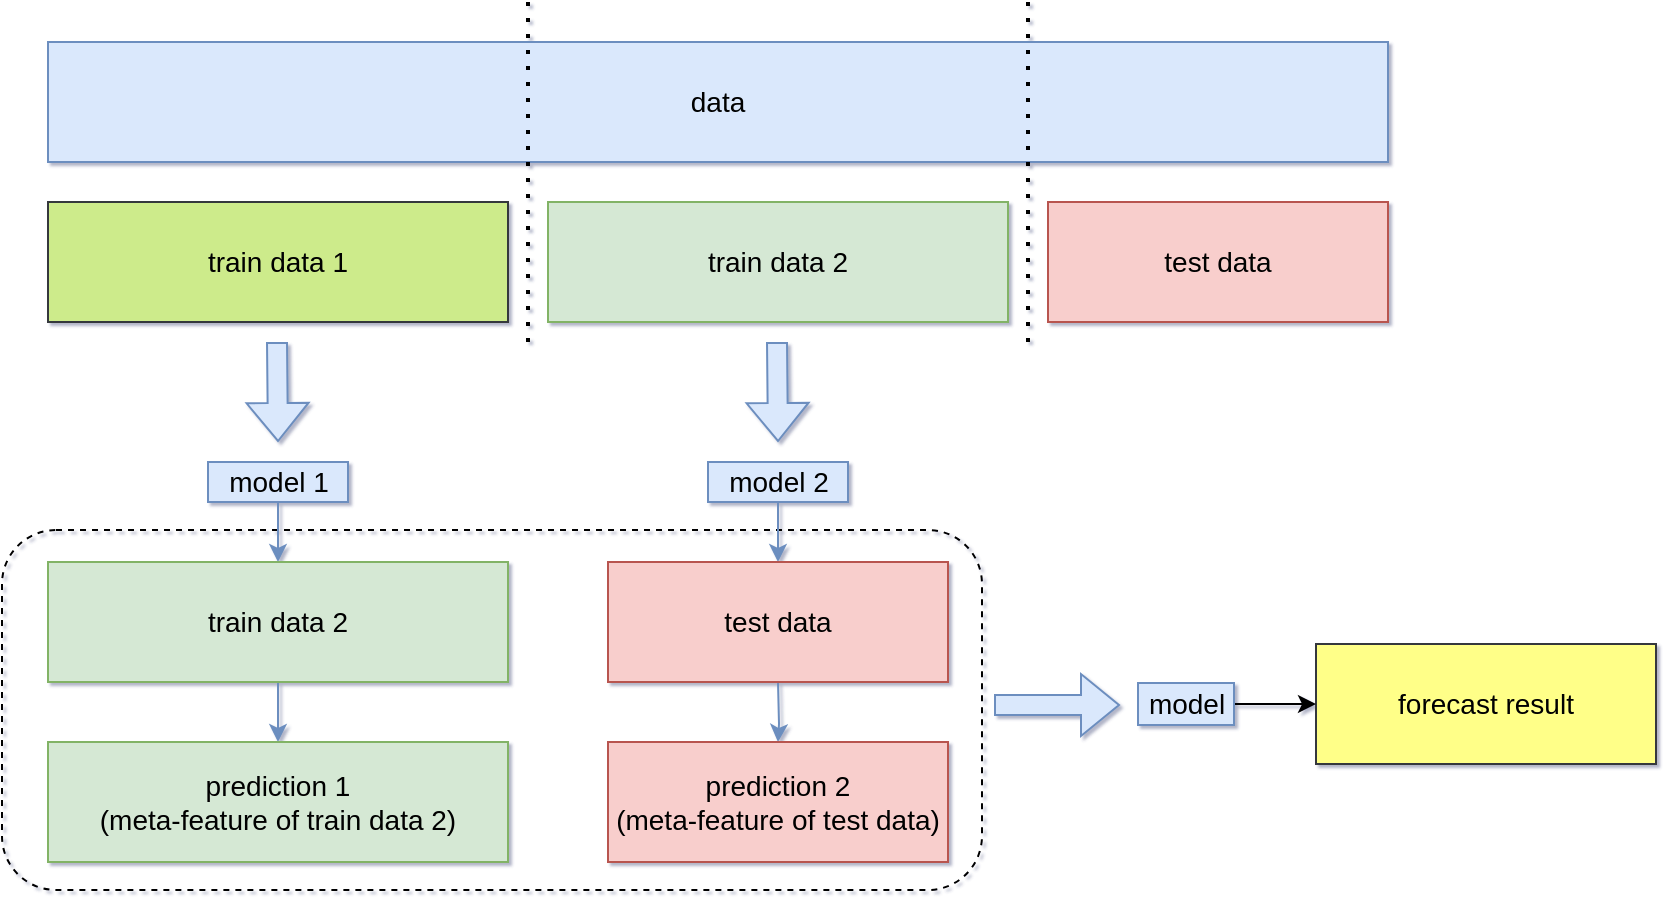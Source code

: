 <mxfile version="16.1.2" type="device"><diagram id="wYan7DsIZvKtasdGdNSL" name="第 1 页"><mxGraphModel dx="1092" dy="958" grid="0" gridSize="10" guides="1" tooltips="1" connect="1" arrows="1" fold="1" page="0" pageScale="1" pageWidth="2339" pageHeight="3300" background="#ffffff" math="0" shadow="1"><root><mxCell id="0"/><mxCell id="1" parent="0"/><mxCell id="qaQQP4RtsUXOpernvxgf-23" value="" style="rounded=1;whiteSpace=wrap;html=1;shadow=0;fontSize=14;strokeColor=default;fillColor=none;dashed=1;" vertex="1" parent="1"><mxGeometry x="97" y="404" width="490" height="180" as="geometry"/></mxCell><mxCell id="qaQQP4RtsUXOpernvxgf-1" value="train data 1" style="rounded=0;whiteSpace=wrap;html=1;fontSize=14;fillColor=#cdeb8b;strokeColor=#36393d;shadow=0;sketch=0;snapToPoint=0;fixDash=0;" vertex="1" parent="1"><mxGeometry x="120" y="240" width="230" height="60" as="geometry"/></mxCell><mxCell id="qaQQP4RtsUXOpernvxgf-2" value="train data 2" style="rounded=0;whiteSpace=wrap;html=1;fontSize=14;fillColor=#d5e8d4;strokeColor=#82b366;shadow=0;sketch=0;snapToPoint=0;fixDash=0;" vertex="1" parent="1"><mxGeometry x="370" y="240" width="230" height="60" as="geometry"/></mxCell><mxCell id="qaQQP4RtsUXOpernvxgf-3" value="test data" style="rounded=0;whiteSpace=wrap;html=1;fontSize=14;fillColor=#f8cecc;strokeColor=#b85450;shadow=0;sketch=0;snapToPoint=0;fixDash=0;" vertex="1" parent="1"><mxGeometry x="620" y="240" width="170" height="60" as="geometry"/></mxCell><mxCell id="qaQQP4RtsUXOpernvxgf-4" value="data" style="rounded=0;whiteSpace=wrap;html=1;fontSize=14;fillColor=#dae8fc;strokeColor=#6c8ebf;shadow=0;sketch=0;snapToPoint=0;fixDash=0;" vertex="1" parent="1"><mxGeometry x="120" y="160" width="670" height="60" as="geometry"/></mxCell><mxCell id="qaQQP4RtsUXOpernvxgf-7" value="" style="shape=flexArrow;endArrow=classic;html=1;rounded=0;fontSize=14;fillColor=#dae8fc;strokeColor=#6c8ebf;shadow=0;sketch=0;snapToPoint=0;fixDash=0;" edge="1" parent="1"><mxGeometry width="50" height="50" relative="1" as="geometry"><mxPoint x="234.5" y="310" as="sourcePoint"/><mxPoint x="235" y="360" as="targetPoint"/></mxGeometry></mxCell><mxCell id="qaQQP4RtsUXOpernvxgf-13" value="" style="edgeStyle=orthogonalEdgeStyle;rounded=0;orthogonalLoop=1;jettySize=auto;html=1;fontSize=14;fillColor=#dae8fc;strokeColor=#6c8ebf;shadow=0;sketch=0;snapToPoint=0;fixDash=0;" edge="1" parent="1" source="qaQQP4RtsUXOpernvxgf-8" target="qaQQP4RtsUXOpernvxgf-12"><mxGeometry relative="1" as="geometry"/></mxCell><mxCell id="qaQQP4RtsUXOpernvxgf-8" value="model 1" style="text;html=1;align=center;verticalAlign=middle;resizable=0;points=[];autosize=1;strokeColor=#6c8ebf;fillColor=#dae8fc;fontSize=14;shadow=0;sketch=0;snapToPoint=0;fixDash=0;rounded=0;" vertex="1" parent="1"><mxGeometry x="200" y="370" width="70" height="20" as="geometry"/></mxCell><mxCell id="qaQQP4RtsUXOpernvxgf-10" value="" style="shape=flexArrow;endArrow=classic;html=1;rounded=0;fontSize=14;fillColor=#dae8fc;strokeColor=#6c8ebf;shadow=0;sketch=0;snapToPoint=0;fixDash=0;" edge="1" parent="1"><mxGeometry width="50" height="50" relative="1" as="geometry"><mxPoint x="484.5" y="310" as="sourcePoint"/><mxPoint x="485" y="360" as="targetPoint"/></mxGeometry></mxCell><mxCell id="qaQQP4RtsUXOpernvxgf-17" value="" style="edgeStyle=orthogonalEdgeStyle;rounded=0;orthogonalLoop=1;jettySize=auto;html=1;fontSize=14;fillColor=#dae8fc;strokeColor=#6c8ebf;shadow=0;sketch=0;snapToPoint=0;fixDash=0;" edge="1" parent="1" source="qaQQP4RtsUXOpernvxgf-11"><mxGeometry relative="1" as="geometry"><mxPoint x="485" y="420" as="targetPoint"/></mxGeometry></mxCell><mxCell id="qaQQP4RtsUXOpernvxgf-11" value="model 2" style="text;html=1;align=center;verticalAlign=middle;resizable=0;points=[];autosize=1;strokeColor=#6c8ebf;fillColor=#dae8fc;fontSize=14;shadow=0;sketch=0;snapToPoint=0;fixDash=0;rounded=0;" vertex="1" parent="1"><mxGeometry x="450" y="370" width="70" height="20" as="geometry"/></mxCell><mxCell id="qaQQP4RtsUXOpernvxgf-15" value="" style="edgeStyle=orthogonalEdgeStyle;rounded=0;orthogonalLoop=1;jettySize=auto;html=1;fontSize=14;fillColor=#dae8fc;strokeColor=#6c8ebf;shadow=0;sketch=0;snapToPoint=0;fixDash=0;" edge="1" parent="1" source="qaQQP4RtsUXOpernvxgf-12" target="qaQQP4RtsUXOpernvxgf-14"><mxGeometry relative="1" as="geometry"/></mxCell><mxCell id="qaQQP4RtsUXOpernvxgf-12" value="train data 2" style="rounded=0;whiteSpace=wrap;html=1;fontSize=14;fillColor=#d5e8d4;strokeColor=#82b366;shadow=0;sketch=0;snapToPoint=0;fixDash=0;" vertex="1" parent="1"><mxGeometry x="120" y="420" width="230" height="60" as="geometry"/></mxCell><mxCell id="qaQQP4RtsUXOpernvxgf-14" value="prediction 1&lt;br style=&quot;font-size: 14px;&quot;&gt;(meta-feature of train data 2)" style="rounded=0;whiteSpace=wrap;html=1;fontSize=14;fillColor=#d5e8d4;strokeColor=#82b366;shadow=0;sketch=0;snapToPoint=0;fixDash=0;" vertex="1" parent="1"><mxGeometry x="120" y="510" width="230" height="60" as="geometry"/></mxCell><mxCell id="qaQQP4RtsUXOpernvxgf-19" value="" style="edgeStyle=orthogonalEdgeStyle;rounded=0;orthogonalLoop=1;jettySize=auto;html=1;fontSize=14;fillColor=#dae8fc;strokeColor=#6c8ebf;shadow=0;sketch=0;snapToPoint=0;fixDash=0;" edge="1" parent="1" target="qaQQP4RtsUXOpernvxgf-18"><mxGeometry relative="1" as="geometry"><mxPoint x="485" y="480" as="sourcePoint"/></mxGeometry></mxCell><mxCell id="qaQQP4RtsUXOpernvxgf-18" value="prediction 2&lt;br style=&quot;font-size: 14px&quot;&gt;(meta-feature of test data)" style="rounded=0;whiteSpace=wrap;html=1;fontSize=14;fillColor=#f8cecc;strokeColor=#b85450;shadow=0;sketch=0;snapToPoint=0;fixDash=0;" vertex="1" parent="1"><mxGeometry x="400" y="510" width="170" height="60" as="geometry"/></mxCell><mxCell id="qaQQP4RtsUXOpernvxgf-20" value="test data" style="rounded=0;whiteSpace=wrap;html=1;fontSize=14;fillColor=#f8cecc;strokeColor=#b85450;shadow=0;sketch=0;snapToPoint=0;fixDash=0;" vertex="1" parent="1"><mxGeometry x="400" y="420" width="170" height="60" as="geometry"/></mxCell><mxCell id="qaQQP4RtsUXOpernvxgf-21" value="" style="endArrow=none;dashed=1;html=1;dashPattern=1 3;strokeWidth=2;rounded=0;shadow=0;sketch=0;fontSize=14;" edge="1" parent="1"><mxGeometry width="50" height="50" relative="1" as="geometry"><mxPoint x="360" y="310" as="sourcePoint"/><mxPoint x="360" y="140" as="targetPoint"/></mxGeometry></mxCell><mxCell id="qaQQP4RtsUXOpernvxgf-22" value="" style="endArrow=none;dashed=1;html=1;dashPattern=1 3;strokeWidth=2;rounded=0;shadow=0;sketch=0;fontSize=14;" edge="1" parent="1"><mxGeometry width="50" height="50" relative="1" as="geometry"><mxPoint x="610" y="310" as="sourcePoint"/><mxPoint x="610" y="140" as="targetPoint"/></mxGeometry></mxCell><mxCell id="qaQQP4RtsUXOpernvxgf-26" value="forecast result" style="rounded=0;whiteSpace=wrap;html=1;fontSize=14;fillColor=#ffff88;strokeColor=#36393d;shadow=0;sketch=0;snapToPoint=0;fixDash=0;" vertex="1" parent="1"><mxGeometry x="754" y="461" width="170" height="60" as="geometry"/></mxCell><mxCell id="qaQQP4RtsUXOpernvxgf-31" value="" style="shape=flexArrow;endArrow=classic;html=1;rounded=0;fontSize=14;fillColor=#dae8fc;strokeColor=#6c8ebf;shadow=0;sketch=0;snapToPoint=0;fixDash=0;" edge="1" parent="1"><mxGeometry width="50" height="50" relative="1" as="geometry"><mxPoint x="593" y="491.5" as="sourcePoint"/><mxPoint x="656" y="491.5" as="targetPoint"/></mxGeometry></mxCell><mxCell id="qaQQP4RtsUXOpernvxgf-33" value="" style="edgeStyle=orthogonalEdgeStyle;sketch=0;orthogonalLoop=1;jettySize=auto;html=1;shadow=0;fontSize=14;" edge="1" parent="1" source="qaQQP4RtsUXOpernvxgf-32" target="qaQQP4RtsUXOpernvxgf-26"><mxGeometry relative="1" as="geometry"/></mxCell><mxCell id="qaQQP4RtsUXOpernvxgf-32" value="model" style="text;html=1;align=center;verticalAlign=middle;resizable=0;points=[];autosize=1;strokeColor=#6c8ebf;fillColor=#dae8fc;fontSize=14;shadow=0;sketch=0;snapToPoint=0;fixDash=0;rounded=0;" vertex="1" parent="1"><mxGeometry x="665" y="480.5" width="48" height="21" as="geometry"/></mxCell></root></mxGraphModel></diagram></mxfile>